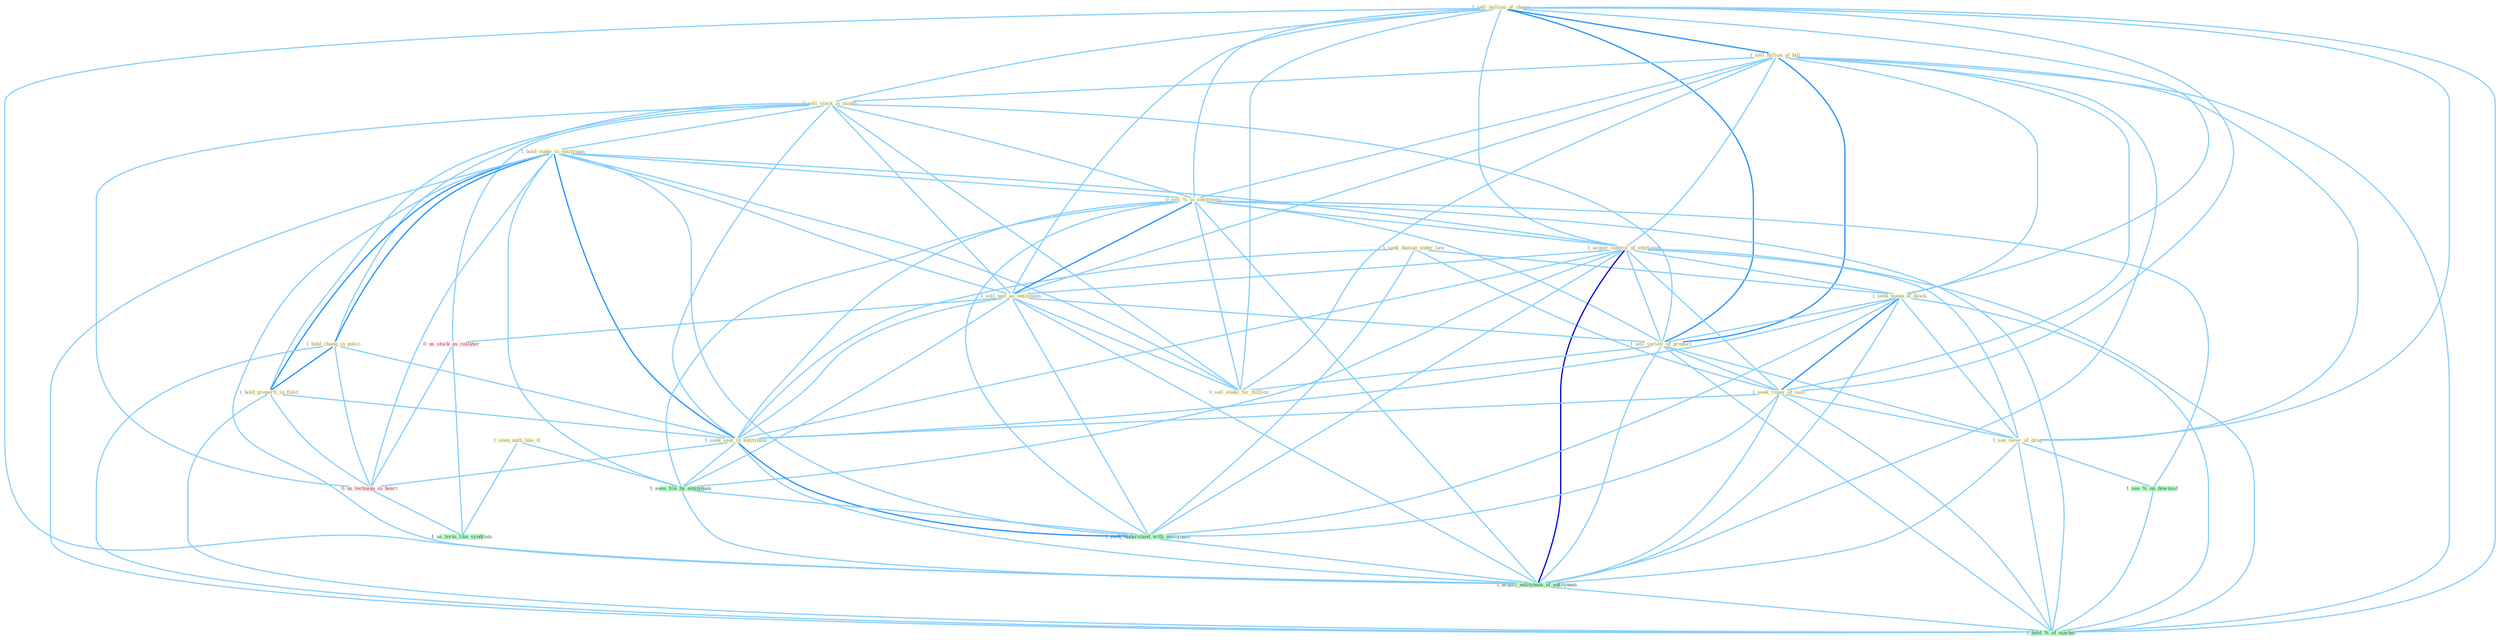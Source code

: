 Graph G{ 
    node
    [shape=polygon,style=filled,width=.5,height=.06,color="#BDFCC9",fixedsize=true,fontsize=4,
    fontcolor="#2f4f4f"];
    {node
    [color="#ffffe0", fontcolor="#8b7d6b"] "1_sell_million_of_share " "1_sell_billion_of_bill " "0_sell_stock_in_month " "1_hold_stake_in_entitynam " "1_seen_noth_like_it " "1_seek_damag_under_law " "1_hold_chang_in_polici " "0_sell_%_to_entitynam " "1_acquir_control_of_entitynam " "1_sell_unit_as_entitynam " "1_seek_mean_of_block " "1_sell_varieti_of_product " "1_seek_repay_of_loan " "1_hold_properti_in_field " "1_seek_seat_in_entitynam " "0_sell_stake_for_million " "1_see_veloc_of_drop "}
{node [color="#fff0f5", fontcolor="#b22222"] "0_us_stock_as_collater " "0_us_techniqu_in_heart "}
edge [color="#B0E2FF"];

	"1_sell_million_of_share " -- "1_sell_billion_of_bill " [w="2", color="#1e90ff" , len=0.8];
	"1_sell_million_of_share " -- "0_sell_stock_in_month " [w="1", color="#87cefa" ];
	"1_sell_million_of_share " -- "0_sell_%_to_entitynam " [w="1", color="#87cefa" ];
	"1_sell_million_of_share " -- "1_acquir_control_of_entitynam " [w="1", color="#87cefa" ];
	"1_sell_million_of_share " -- "1_sell_unit_as_entitynam " [w="1", color="#87cefa" ];
	"1_sell_million_of_share " -- "1_seek_mean_of_block " [w="1", color="#87cefa" ];
	"1_sell_million_of_share " -- "1_sell_varieti_of_product " [w="2", color="#1e90ff" , len=0.8];
	"1_sell_million_of_share " -- "1_seek_repay_of_loan " [w="1", color="#87cefa" ];
	"1_sell_million_of_share " -- "0_sell_stake_for_million " [w="1", color="#87cefa" ];
	"1_sell_million_of_share " -- "1_see_veloc_of_drop " [w="1", color="#87cefa" ];
	"1_sell_million_of_share " -- "1_acquir_entitynam_of_entitynam " [w="1", color="#87cefa" ];
	"1_sell_million_of_share " -- "1_hold_%_of_market " [w="1", color="#87cefa" ];
	"1_sell_billion_of_bill " -- "0_sell_stock_in_month " [w="1", color="#87cefa" ];
	"1_sell_billion_of_bill " -- "0_sell_%_to_entitynam " [w="1", color="#87cefa" ];
	"1_sell_billion_of_bill " -- "1_acquir_control_of_entitynam " [w="1", color="#87cefa" ];
	"1_sell_billion_of_bill " -- "1_sell_unit_as_entitynam " [w="1", color="#87cefa" ];
	"1_sell_billion_of_bill " -- "1_seek_mean_of_block " [w="1", color="#87cefa" ];
	"1_sell_billion_of_bill " -- "1_sell_varieti_of_product " [w="2", color="#1e90ff" , len=0.8];
	"1_sell_billion_of_bill " -- "1_seek_repay_of_loan " [w="1", color="#87cefa" ];
	"1_sell_billion_of_bill " -- "0_sell_stake_for_million " [w="1", color="#87cefa" ];
	"1_sell_billion_of_bill " -- "1_see_veloc_of_drop " [w="1", color="#87cefa" ];
	"1_sell_billion_of_bill " -- "1_acquir_entitynam_of_entitynam " [w="1", color="#87cefa" ];
	"1_sell_billion_of_bill " -- "1_hold_%_of_market " [w="1", color="#87cefa" ];
	"0_sell_stock_in_month " -- "1_hold_stake_in_entitynam " [w="1", color="#87cefa" ];
	"0_sell_stock_in_month " -- "1_hold_chang_in_polici " [w="1", color="#87cefa" ];
	"0_sell_stock_in_month " -- "0_sell_%_to_entitynam " [w="1", color="#87cefa" ];
	"0_sell_stock_in_month " -- "1_sell_unit_as_entitynam " [w="1", color="#87cefa" ];
	"0_sell_stock_in_month " -- "1_sell_varieti_of_product " [w="1", color="#87cefa" ];
	"0_sell_stock_in_month " -- "1_hold_properti_in_field " [w="1", color="#87cefa" ];
	"0_sell_stock_in_month " -- "1_seek_seat_in_entitynam " [w="1", color="#87cefa" ];
	"0_sell_stock_in_month " -- "0_sell_stake_for_million " [w="1", color="#87cefa" ];
	"0_sell_stock_in_month " -- "0_us_stock_as_collater " [w="1", color="#87cefa" ];
	"0_sell_stock_in_month " -- "0_us_techniqu_in_heart " [w="1", color="#87cefa" ];
	"1_hold_stake_in_entitynam " -- "1_hold_chang_in_polici " [w="2", color="#1e90ff" , len=0.8];
	"1_hold_stake_in_entitynam " -- "0_sell_%_to_entitynam " [w="1", color="#87cefa" ];
	"1_hold_stake_in_entitynam " -- "1_acquir_control_of_entitynam " [w="1", color="#87cefa" ];
	"1_hold_stake_in_entitynam " -- "1_sell_unit_as_entitynam " [w="1", color="#87cefa" ];
	"1_hold_stake_in_entitynam " -- "1_hold_properti_in_field " [w="2", color="#1e90ff" , len=0.8];
	"1_hold_stake_in_entitynam " -- "1_seek_seat_in_entitynam " [w="2", color="#1e90ff" , len=0.8];
	"1_hold_stake_in_entitynam " -- "0_sell_stake_for_million " [w="1", color="#87cefa" ];
	"1_hold_stake_in_entitynam " -- "1_seen_file_by_entitynam " [w="1", color="#87cefa" ];
	"1_hold_stake_in_entitynam " -- "1_seek_understand_with_entitynam " [w="1", color="#87cefa" ];
	"1_hold_stake_in_entitynam " -- "1_acquir_entitynam_of_entitynam " [w="1", color="#87cefa" ];
	"1_hold_stake_in_entitynam " -- "0_us_techniqu_in_heart " [w="1", color="#87cefa" ];
	"1_hold_stake_in_entitynam " -- "1_hold_%_of_market " [w="1", color="#87cefa" ];
	"1_seen_noth_like_it " -- "1_seen_file_by_entitynam " [w="1", color="#87cefa" ];
	"1_seen_noth_like_it " -- "1_us_term_like_syndrom " [w="1", color="#87cefa" ];
	"1_seek_damag_under_law " -- "1_seek_mean_of_block " [w="1", color="#87cefa" ];
	"1_seek_damag_under_law " -- "1_seek_repay_of_loan " [w="1", color="#87cefa" ];
	"1_seek_damag_under_law " -- "1_seek_seat_in_entitynam " [w="1", color="#87cefa" ];
	"1_seek_damag_under_law " -- "1_seek_understand_with_entitynam " [w="1", color="#87cefa" ];
	"1_hold_chang_in_polici " -- "1_hold_properti_in_field " [w="2", color="#1e90ff" , len=0.8];
	"1_hold_chang_in_polici " -- "1_seek_seat_in_entitynam " [w="1", color="#87cefa" ];
	"1_hold_chang_in_polici " -- "0_us_techniqu_in_heart " [w="1", color="#87cefa" ];
	"1_hold_chang_in_polici " -- "1_hold_%_of_market " [w="1", color="#87cefa" ];
	"0_sell_%_to_entitynam " -- "1_acquir_control_of_entitynam " [w="1", color="#87cefa" ];
	"0_sell_%_to_entitynam " -- "1_sell_unit_as_entitynam " [w="2", color="#1e90ff" , len=0.8];
	"0_sell_%_to_entitynam " -- "1_sell_varieti_of_product " [w="1", color="#87cefa" ];
	"0_sell_%_to_entitynam " -- "1_seek_seat_in_entitynam " [w="1", color="#87cefa" ];
	"0_sell_%_to_entitynam " -- "0_sell_stake_for_million " [w="1", color="#87cefa" ];
	"0_sell_%_to_entitynam " -- "1_seen_file_by_entitynam " [w="1", color="#87cefa" ];
	"0_sell_%_to_entitynam " -- "1_seek_understand_with_entitynam " [w="1", color="#87cefa" ];
	"0_sell_%_to_entitynam " -- "1_acquir_entitynam_of_entitynam " [w="1", color="#87cefa" ];
	"0_sell_%_to_entitynam " -- "1_see_%_on_downsid " [w="1", color="#87cefa" ];
	"0_sell_%_to_entitynam " -- "1_hold_%_of_market " [w="1", color="#87cefa" ];
	"1_acquir_control_of_entitynam " -- "1_sell_unit_as_entitynam " [w="1", color="#87cefa" ];
	"1_acquir_control_of_entitynam " -- "1_seek_mean_of_block " [w="1", color="#87cefa" ];
	"1_acquir_control_of_entitynam " -- "1_sell_varieti_of_product " [w="1", color="#87cefa" ];
	"1_acquir_control_of_entitynam " -- "1_seek_repay_of_loan " [w="1", color="#87cefa" ];
	"1_acquir_control_of_entitynam " -- "1_seek_seat_in_entitynam " [w="1", color="#87cefa" ];
	"1_acquir_control_of_entitynam " -- "1_see_veloc_of_drop " [w="1", color="#87cefa" ];
	"1_acquir_control_of_entitynam " -- "1_seen_file_by_entitynam " [w="1", color="#87cefa" ];
	"1_acquir_control_of_entitynam " -- "1_seek_understand_with_entitynam " [w="1", color="#87cefa" ];
	"1_acquir_control_of_entitynam " -- "1_acquir_entitynam_of_entitynam " [w="3", color="#0000cd" , len=0.6];
	"1_acquir_control_of_entitynam " -- "1_hold_%_of_market " [w="1", color="#87cefa" ];
	"1_sell_unit_as_entitynam " -- "1_sell_varieti_of_product " [w="1", color="#87cefa" ];
	"1_sell_unit_as_entitynam " -- "1_seek_seat_in_entitynam " [w="1", color="#87cefa" ];
	"1_sell_unit_as_entitynam " -- "0_sell_stake_for_million " [w="1", color="#87cefa" ];
	"1_sell_unit_as_entitynam " -- "1_seen_file_by_entitynam " [w="1", color="#87cefa" ];
	"1_sell_unit_as_entitynam " -- "0_us_stock_as_collater " [w="1", color="#87cefa" ];
	"1_sell_unit_as_entitynam " -- "1_seek_understand_with_entitynam " [w="1", color="#87cefa" ];
	"1_sell_unit_as_entitynam " -- "1_acquir_entitynam_of_entitynam " [w="1", color="#87cefa" ];
	"1_seek_mean_of_block " -- "1_sell_varieti_of_product " [w="1", color="#87cefa" ];
	"1_seek_mean_of_block " -- "1_seek_repay_of_loan " [w="2", color="#1e90ff" , len=0.8];
	"1_seek_mean_of_block " -- "1_seek_seat_in_entitynam " [w="1", color="#87cefa" ];
	"1_seek_mean_of_block " -- "1_see_veloc_of_drop " [w="1", color="#87cefa" ];
	"1_seek_mean_of_block " -- "1_seek_understand_with_entitynam " [w="1", color="#87cefa" ];
	"1_seek_mean_of_block " -- "1_acquir_entitynam_of_entitynam " [w="1", color="#87cefa" ];
	"1_seek_mean_of_block " -- "1_hold_%_of_market " [w="1", color="#87cefa" ];
	"1_sell_varieti_of_product " -- "1_seek_repay_of_loan " [w="1", color="#87cefa" ];
	"1_sell_varieti_of_product " -- "0_sell_stake_for_million " [w="1", color="#87cefa" ];
	"1_sell_varieti_of_product " -- "1_see_veloc_of_drop " [w="1", color="#87cefa" ];
	"1_sell_varieti_of_product " -- "1_acquir_entitynam_of_entitynam " [w="1", color="#87cefa" ];
	"1_sell_varieti_of_product " -- "1_hold_%_of_market " [w="1", color="#87cefa" ];
	"1_seek_repay_of_loan " -- "1_seek_seat_in_entitynam " [w="1", color="#87cefa" ];
	"1_seek_repay_of_loan " -- "1_see_veloc_of_drop " [w="1", color="#87cefa" ];
	"1_seek_repay_of_loan " -- "1_seek_understand_with_entitynam " [w="1", color="#87cefa" ];
	"1_seek_repay_of_loan " -- "1_acquir_entitynam_of_entitynam " [w="1", color="#87cefa" ];
	"1_seek_repay_of_loan " -- "1_hold_%_of_market " [w="1", color="#87cefa" ];
	"1_hold_properti_in_field " -- "1_seek_seat_in_entitynam " [w="1", color="#87cefa" ];
	"1_hold_properti_in_field " -- "0_us_techniqu_in_heart " [w="1", color="#87cefa" ];
	"1_hold_properti_in_field " -- "1_hold_%_of_market " [w="1", color="#87cefa" ];
	"1_seek_seat_in_entitynam " -- "1_seen_file_by_entitynam " [w="1", color="#87cefa" ];
	"1_seek_seat_in_entitynam " -- "1_seek_understand_with_entitynam " [w="2", color="#1e90ff" , len=0.8];
	"1_seek_seat_in_entitynam " -- "1_acquir_entitynam_of_entitynam " [w="1", color="#87cefa" ];
	"1_seek_seat_in_entitynam " -- "0_us_techniqu_in_heart " [w="1", color="#87cefa" ];
	"1_see_veloc_of_drop " -- "1_acquir_entitynam_of_entitynam " [w="1", color="#87cefa" ];
	"1_see_veloc_of_drop " -- "1_see_%_on_downsid " [w="1", color="#87cefa" ];
	"1_see_veloc_of_drop " -- "1_hold_%_of_market " [w="1", color="#87cefa" ];
	"1_seen_file_by_entitynam " -- "1_seek_understand_with_entitynam " [w="1", color="#87cefa" ];
	"1_seen_file_by_entitynam " -- "1_acquir_entitynam_of_entitynam " [w="1", color="#87cefa" ];
	"0_us_stock_as_collater " -- "0_us_techniqu_in_heart " [w="1", color="#87cefa" ];
	"0_us_stock_as_collater " -- "1_us_term_like_syndrom " [w="1", color="#87cefa" ];
	"1_seek_understand_with_entitynam " -- "1_acquir_entitynam_of_entitynam " [w="1", color="#87cefa" ];
	"1_acquir_entitynam_of_entitynam " -- "1_hold_%_of_market " [w="1", color="#87cefa" ];
	"0_us_techniqu_in_heart " -- "1_us_term_like_syndrom " [w="1", color="#87cefa" ];
	"1_see_%_on_downsid " -- "1_hold_%_of_market " [w="1", color="#87cefa" ];
}